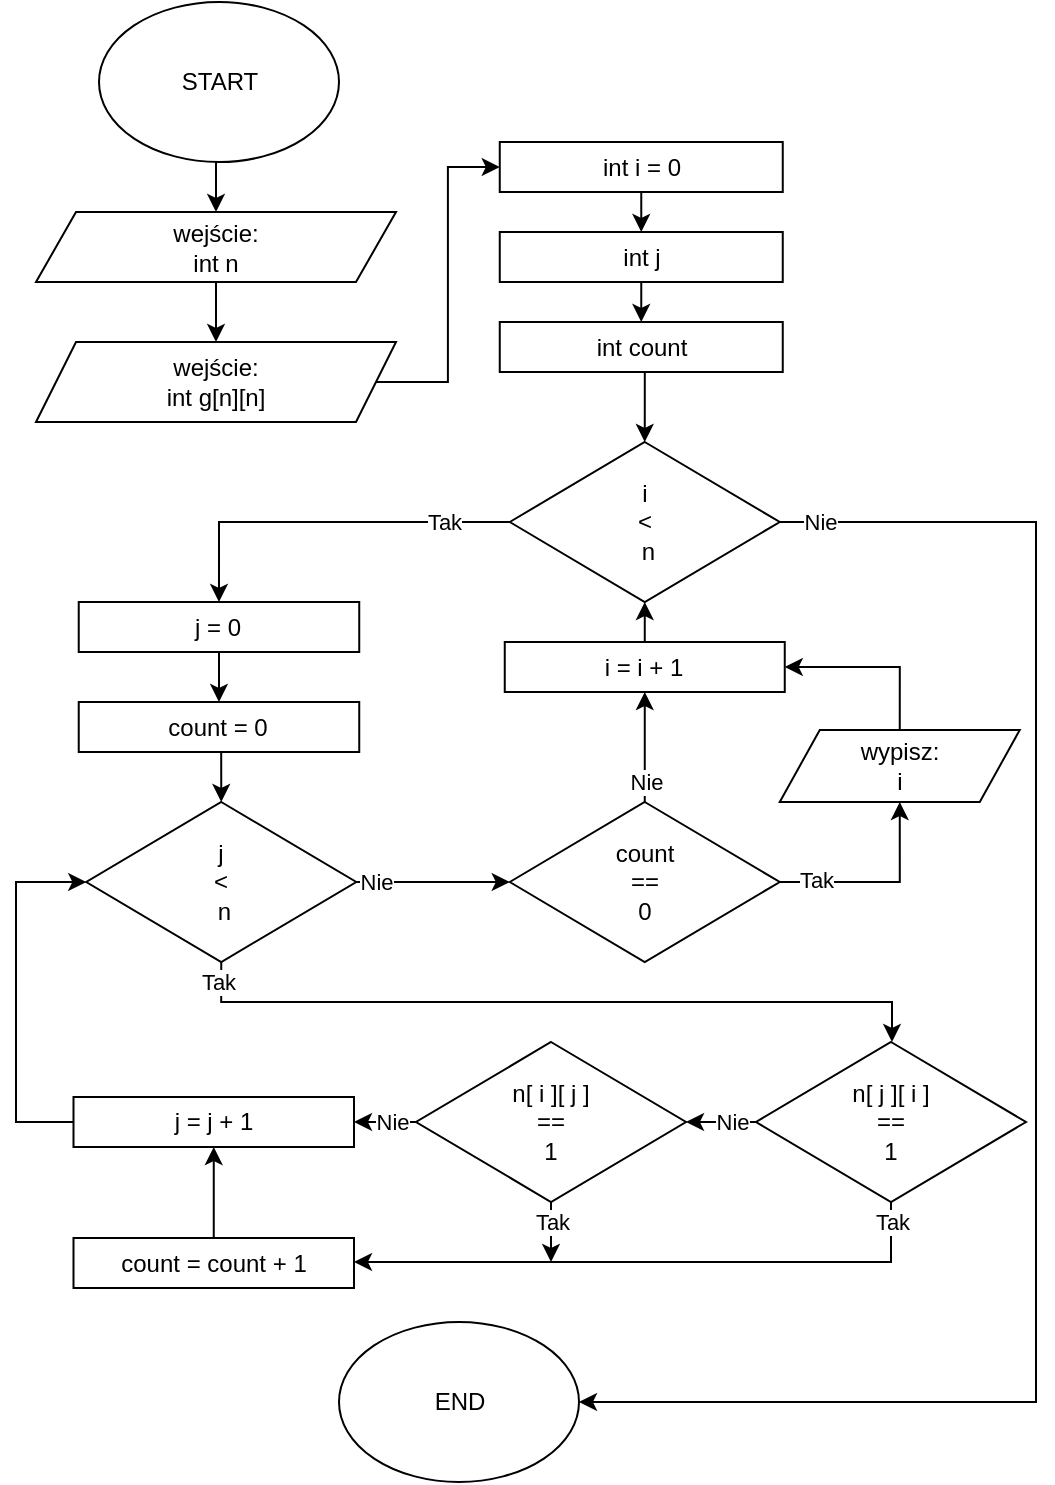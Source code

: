 <mxfile version="20.7.4" type="device"><diagram id="C5RBs43oDa-KdzZeNtuy" name="Page-1"><mxGraphModel dx="1501" dy="731" grid="1" gridSize="10" guides="1" tooltips="1" connect="1" arrows="1" fold="1" page="1" pageScale="1" pageWidth="827" pageHeight="1169" math="0" shadow="0"><root><mxCell id="WIyWlLk6GJQsqaUBKTNV-0"/><mxCell id="WIyWlLk6GJQsqaUBKTNV-1" parent="WIyWlLk6GJQsqaUBKTNV-0"/><mxCell id="Hx1fTHXxBURxbCg4NGRC-1" style="edgeStyle=orthogonalEdgeStyle;rounded=0;orthogonalLoop=1;jettySize=auto;html=1;exitX=0.5;exitY=1;exitDx=0;exitDy=0;entryX=0.5;entryY=0;entryDx=0;entryDy=0;" parent="WIyWlLk6GJQsqaUBKTNV-1" source="8NVyN7WHSs_X_-aghORO-1" target="Hx1fTHXxBURxbCg4NGRC-0" edge="1"><mxGeometry relative="1" as="geometry"/></mxCell><mxCell id="8NVyN7WHSs_X_-aghORO-1" value="START" style="ellipse;whiteSpace=wrap;html=1;" parent="WIyWlLk6GJQsqaUBKTNV-1" vertex="1"><mxGeometry x="-598.5" y="40" width="120" height="80" as="geometry"/></mxCell><mxCell id="Hx1fTHXxBURxbCg4NGRC-5" style="edgeStyle=orthogonalEdgeStyle;rounded=0;orthogonalLoop=1;jettySize=auto;html=1;exitX=1;exitY=0.5;exitDx=0;exitDy=0;entryX=0;entryY=0.5;entryDx=0;entryDy=0;" parent="WIyWlLk6GJQsqaUBKTNV-1" source="8NVyN7WHSs_X_-aghORO-3" target="MI6vN2cQ6b4JoT49YiwD-7" edge="1"><mxGeometry relative="1" as="geometry"><mxPoint x="-398.87" y="122.5" as="targetPoint"/></mxGeometry></mxCell><mxCell id="8NVyN7WHSs_X_-aghORO-3" value="wejście:&lt;br&gt;int g[n][n]" style="shape=parallelogram;perimeter=parallelogramPerimeter;whiteSpace=wrap;html=1;fixedSize=1;" parent="WIyWlLk6GJQsqaUBKTNV-1" vertex="1"><mxGeometry x="-630" y="210" width="180" height="40" as="geometry"/></mxCell><mxCell id="MI6vN2cQ6b4JoT49YiwD-9" style="edgeStyle=orthogonalEdgeStyle;rounded=0;orthogonalLoop=1;jettySize=auto;html=1;exitX=0.5;exitY=1;exitDx=0;exitDy=0;entryX=0.5;entryY=0;entryDx=0;entryDy=0;" edge="1" parent="WIyWlLk6GJQsqaUBKTNV-1" source="kOhdva7PR1psGxXAZzKO-76" target="MI6vN2cQ6b4JoT49YiwD-2"><mxGeometry relative="1" as="geometry"/></mxCell><mxCell id="kOhdva7PR1psGxXAZzKO-76" value="int j" style="rounded=0;whiteSpace=wrap;html=1;" parent="WIyWlLk6GJQsqaUBKTNV-1" vertex="1"><mxGeometry x="-398.12" y="155" width="141.5" height="25" as="geometry"/></mxCell><mxCell id="Hx1fTHXxBURxbCg4NGRC-8" style="edgeStyle=orthogonalEdgeStyle;rounded=0;orthogonalLoop=1;jettySize=auto;html=1;exitX=1;exitY=0.5;exitDx=0;exitDy=0;entryX=1;entryY=0.5;entryDx=0;entryDy=0;" parent="WIyWlLk6GJQsqaUBKTNV-1" source="kOhdva7PR1psGxXAZzKO-99" target="Mo_ADzH3ZdjnTpDEBKoF-1" edge="1"><mxGeometry relative="1" as="geometry"><Array as="points"><mxPoint x="-130" y="300"/><mxPoint x="-130" y="740"/></Array></mxGeometry></mxCell><mxCell id="Hx1fTHXxBURxbCg4NGRC-26" value="Nie" style="edgeLabel;html=1;align=center;verticalAlign=middle;resizable=0;points=[];" parent="Hx1fTHXxBURxbCg4NGRC-8" vertex="1" connectable="0"><mxGeometry x="-0.959" y="1" relative="1" as="geometry"><mxPoint x="3" y="1" as="offset"/></mxGeometry></mxCell><mxCell id="Hx1fTHXxBURxbCg4NGRC-10" style="edgeStyle=orthogonalEdgeStyle;rounded=0;orthogonalLoop=1;jettySize=auto;html=1;exitX=0;exitY=0.5;exitDx=0;exitDy=0;entryX=0.5;entryY=0;entryDx=0;entryDy=0;" parent="WIyWlLk6GJQsqaUBKTNV-1" source="kOhdva7PR1psGxXAZzKO-99" target="Hx1fTHXxBURxbCg4NGRC-9" edge="1"><mxGeometry relative="1" as="geometry"><mxPoint x="-488.5" y="300" as="targetPoint"/></mxGeometry></mxCell><mxCell id="Hx1fTHXxBURxbCg4NGRC-25" value="Tak" style="edgeLabel;html=1;align=center;verticalAlign=middle;resizable=0;points=[];" parent="Hx1fTHXxBURxbCg4NGRC-10" vertex="1" connectable="0"><mxGeometry x="-0.708" relative="1" as="geometry"><mxPoint x="-6" as="offset"/></mxGeometry></mxCell><mxCell id="kOhdva7PR1psGxXAZzKO-99" value="i&lt;br&gt;&amp;lt;&lt;br&gt;&amp;nbsp;n" style="rhombus;whiteSpace=wrap;html=1;" parent="WIyWlLk6GJQsqaUBKTNV-1" vertex="1"><mxGeometry x="-393.12" y="260" width="135" height="80" as="geometry"/></mxCell><mxCell id="Mo_ADzH3ZdjnTpDEBKoF-1" value="END" style="ellipse;whiteSpace=wrap;html=1;" parent="WIyWlLk6GJQsqaUBKTNV-1" vertex="1"><mxGeometry x="-478.5" y="700" width="120" height="80" as="geometry"/></mxCell><mxCell id="Hx1fTHXxBURxbCg4NGRC-24" style="edgeStyle=orthogonalEdgeStyle;rounded=0;orthogonalLoop=1;jettySize=auto;html=1;exitX=0.5;exitY=0;exitDx=0;exitDy=0;entryX=0.5;entryY=1;entryDx=0;entryDy=0;" parent="WIyWlLk6GJQsqaUBKTNV-1" source="MI6vN2cQ6b4JoT49YiwD-16" target="Hx1fTHXxBURxbCg4NGRC-17" edge="1"><mxGeometry relative="1" as="geometry"><mxPoint x="-541.13" y="637.5" as="sourcePoint"/></mxGeometry></mxCell><mxCell id="Hx1fTHXxBURxbCg4NGRC-2" style="edgeStyle=orthogonalEdgeStyle;rounded=0;orthogonalLoop=1;jettySize=auto;html=1;exitX=0.5;exitY=1;exitDx=0;exitDy=0;entryX=0.5;entryY=0;entryDx=0;entryDy=0;" parent="WIyWlLk6GJQsqaUBKTNV-1" source="Hx1fTHXxBURxbCg4NGRC-0" target="8NVyN7WHSs_X_-aghORO-3" edge="1"><mxGeometry relative="1" as="geometry"/></mxCell><mxCell id="Hx1fTHXxBURxbCg4NGRC-0" value="wejście:&lt;br&gt;int n" style="shape=parallelogram;perimeter=parallelogramPerimeter;whiteSpace=wrap;html=1;fixedSize=1;" parent="WIyWlLk6GJQsqaUBKTNV-1" vertex="1"><mxGeometry x="-630" y="145" width="180" height="35" as="geometry"/></mxCell><mxCell id="MI6vN2cQ6b4JoT49YiwD-14" style="edgeStyle=orthogonalEdgeStyle;rounded=0;orthogonalLoop=1;jettySize=auto;html=1;exitX=0.5;exitY=1;exitDx=0;exitDy=0;entryX=0.5;entryY=0;entryDx=0;entryDy=0;" edge="1" parent="WIyWlLk6GJQsqaUBKTNV-1" source="Hx1fTHXxBURxbCg4NGRC-9" target="MI6vN2cQ6b4JoT49YiwD-13"><mxGeometry relative="1" as="geometry"/></mxCell><mxCell id="Hx1fTHXxBURxbCg4NGRC-9" value="j = 0" style="rounded=0;whiteSpace=wrap;html=1;" parent="WIyWlLk6GJQsqaUBKTNV-1" vertex="1"><mxGeometry x="-608.63" y="340" width="140.25" height="25" as="geometry"/></mxCell><mxCell id="Hx1fTHXxBURxbCg4NGRC-21" style="edgeStyle=orthogonalEdgeStyle;rounded=0;orthogonalLoop=1;jettySize=auto;html=1;exitX=0.5;exitY=1;exitDx=0;exitDy=0;entryX=0.5;entryY=0;entryDx=0;entryDy=0;" parent="WIyWlLk6GJQsqaUBKTNV-1" source="Hx1fTHXxBURxbCg4NGRC-11" target="Hx1fTHXxBURxbCg4NGRC-20" edge="1"><mxGeometry relative="1" as="geometry"><Array as="points"><mxPoint x="-537" y="540"/><mxPoint x="-202" y="540"/><mxPoint x="-202" y="560"/></Array></mxGeometry></mxCell><mxCell id="Hx1fTHXxBURxbCg4NGRC-29" value="Tak" style="edgeLabel;html=1;align=center;verticalAlign=middle;resizable=0;points=[];" parent="Hx1fTHXxBURxbCg4NGRC-21" vertex="1" connectable="0"><mxGeometry x="-0.853" relative="1" as="geometry"><mxPoint x="-9" y="-10" as="offset"/></mxGeometry></mxCell><mxCell id="Hx1fTHXxBURxbCg4NGRC-27" style="edgeStyle=orthogonalEdgeStyle;rounded=0;orthogonalLoop=1;jettySize=auto;html=1;exitX=1;exitY=0.5;exitDx=0;exitDy=0;entryX=0;entryY=0.5;entryDx=0;entryDy=0;" parent="WIyWlLk6GJQsqaUBKTNV-1" source="Hx1fTHXxBURxbCg4NGRC-11" target="MI6vN2cQ6b4JoT49YiwD-30" edge="1"><mxGeometry relative="1" as="geometry"><mxPoint x="-393.12" y="480" as="targetPoint"/></mxGeometry></mxCell><mxCell id="Hx1fTHXxBURxbCg4NGRC-28" value="Nie" style="edgeLabel;html=1;align=center;verticalAlign=middle;resizable=0;points=[];" parent="Hx1fTHXxBURxbCg4NGRC-27" vertex="1" connectable="0"><mxGeometry x="-0.74" y="1" relative="1" as="geometry"><mxPoint y="1" as="offset"/></mxGeometry></mxCell><mxCell id="Hx1fTHXxBURxbCg4NGRC-11" value="j&lt;br&gt;&amp;lt;&lt;br&gt;&amp;nbsp;n" style="rhombus;whiteSpace=wrap;html=1;" parent="WIyWlLk6GJQsqaUBKTNV-1" vertex="1"><mxGeometry x="-604.87" y="440" width="135" height="80" as="geometry"/></mxCell><mxCell id="Hx1fTHXxBURxbCg4NGRC-15" style="edgeStyle=orthogonalEdgeStyle;rounded=0;orthogonalLoop=1;jettySize=auto;html=1;exitX=0.5;exitY=0;exitDx=0;exitDy=0;entryX=0.5;entryY=1;entryDx=0;entryDy=0;" parent="WIyWlLk6GJQsqaUBKTNV-1" source="Hx1fTHXxBURxbCg4NGRC-14" target="kOhdva7PR1psGxXAZzKO-99" edge="1"><mxGeometry relative="1" as="geometry"/></mxCell><mxCell id="Hx1fTHXxBURxbCg4NGRC-14" value="i = i + 1" style="rounded=0;whiteSpace=wrap;html=1;" parent="WIyWlLk6GJQsqaUBKTNV-1" vertex="1"><mxGeometry x="-395.62" y="360" width="140" height="25" as="geometry"/></mxCell><mxCell id="Hx1fTHXxBURxbCg4NGRC-18" style="edgeStyle=orthogonalEdgeStyle;rounded=0;orthogonalLoop=1;jettySize=auto;html=1;exitX=0;exitY=0.5;exitDx=0;exitDy=0;entryX=0;entryY=0.5;entryDx=0;entryDy=0;" parent="WIyWlLk6GJQsqaUBKTNV-1" source="Hx1fTHXxBURxbCg4NGRC-17" target="Hx1fTHXxBURxbCg4NGRC-11" edge="1"><mxGeometry relative="1" as="geometry"><Array as="points"><mxPoint x="-640" y="600"/><mxPoint x="-640" y="480"/></Array></mxGeometry></mxCell><mxCell id="Hx1fTHXxBURxbCg4NGRC-17" value="j = j + 1" style="rounded=0;whiteSpace=wrap;html=1;" parent="WIyWlLk6GJQsqaUBKTNV-1" vertex="1"><mxGeometry x="-611.25" y="587.5" width="140.25" height="25" as="geometry"/></mxCell><mxCell id="Hx1fTHXxBURxbCg4NGRC-23" style="edgeStyle=orthogonalEdgeStyle;rounded=0;orthogonalLoop=1;jettySize=auto;html=1;exitX=0.5;exitY=1;exitDx=0;exitDy=0;entryX=1;entryY=0.5;entryDx=0;entryDy=0;" parent="WIyWlLk6GJQsqaUBKTNV-1" source="Hx1fTHXxBURxbCg4NGRC-20" target="MI6vN2cQ6b4JoT49YiwD-16" edge="1"><mxGeometry x="0.035" y="7" relative="1" as="geometry"><Array as="points"><mxPoint x="-202" y="670"/><mxPoint x="-471" y="670"/></Array><mxPoint x="-491.13" y="655.5" as="targetPoint"/><mxPoint as="offset"/></mxGeometry></mxCell><mxCell id="Hx1fTHXxBURxbCg4NGRC-30" value="Tak" style="edgeLabel;html=1;align=center;verticalAlign=middle;resizable=0;points=[];" parent="Hx1fTHXxBURxbCg4NGRC-23" vertex="1" connectable="0"><mxGeometry x="-0.891" relative="1" as="geometry"><mxPoint y="-7" as="offset"/></mxGeometry></mxCell><mxCell id="MI6vN2cQ6b4JoT49YiwD-22" style="edgeStyle=orthogonalEdgeStyle;rounded=0;orthogonalLoop=1;jettySize=auto;html=1;exitX=0;exitY=0.5;exitDx=0;exitDy=0;entryX=1;entryY=0.5;entryDx=0;entryDy=0;" edge="1" parent="WIyWlLk6GJQsqaUBKTNV-1" source="Hx1fTHXxBURxbCg4NGRC-20" target="MI6vN2cQ6b4JoT49YiwD-21"><mxGeometry relative="1" as="geometry"/></mxCell><mxCell id="MI6vN2cQ6b4JoT49YiwD-26" value="Nie" style="edgeLabel;html=1;align=center;verticalAlign=middle;resizable=0;points=[];" vertex="1" connectable="0" parent="MI6vN2cQ6b4JoT49YiwD-22"><mxGeometry x="-0.294" y="2" relative="1" as="geometry"><mxPoint y="-2" as="offset"/></mxGeometry></mxCell><mxCell id="Hx1fTHXxBURxbCg4NGRC-20" value="n[ j ][ i ]&lt;br&gt;==&lt;br&gt;1" style="rhombus;whiteSpace=wrap;html=1;" parent="WIyWlLk6GJQsqaUBKTNV-1" vertex="1"><mxGeometry x="-270" y="560" width="135" height="80" as="geometry"/></mxCell><mxCell id="MI6vN2cQ6b4JoT49YiwD-11" style="edgeStyle=orthogonalEdgeStyle;rounded=0;orthogonalLoop=1;jettySize=auto;html=1;exitX=0.5;exitY=1;exitDx=0;exitDy=0;entryX=0.5;entryY=0;entryDx=0;entryDy=0;" edge="1" parent="WIyWlLk6GJQsqaUBKTNV-1" source="MI6vN2cQ6b4JoT49YiwD-2" target="kOhdva7PR1psGxXAZzKO-99"><mxGeometry relative="1" as="geometry"/></mxCell><mxCell id="MI6vN2cQ6b4JoT49YiwD-2" value="int count" style="rounded=0;whiteSpace=wrap;html=1;" vertex="1" parent="WIyWlLk6GJQsqaUBKTNV-1"><mxGeometry x="-398.12" y="200" width="141.5" height="25" as="geometry"/></mxCell><mxCell id="MI6vN2cQ6b4JoT49YiwD-10" style="edgeStyle=orthogonalEdgeStyle;rounded=0;orthogonalLoop=1;jettySize=auto;html=1;exitX=0.5;exitY=1;exitDx=0;exitDy=0;entryX=0.5;entryY=0;entryDx=0;entryDy=0;" edge="1" parent="WIyWlLk6GJQsqaUBKTNV-1" source="MI6vN2cQ6b4JoT49YiwD-7" target="kOhdva7PR1psGxXAZzKO-76"><mxGeometry relative="1" as="geometry"/></mxCell><mxCell id="MI6vN2cQ6b4JoT49YiwD-7" value="int i = 0" style="rounded=0;whiteSpace=wrap;html=1;" vertex="1" parent="WIyWlLk6GJQsqaUBKTNV-1"><mxGeometry x="-398.12" y="110" width="141.5" height="25" as="geometry"/></mxCell><mxCell id="MI6vN2cQ6b4JoT49YiwD-15" style="edgeStyle=orthogonalEdgeStyle;rounded=0;orthogonalLoop=1;jettySize=auto;html=1;exitX=0.5;exitY=1;exitDx=0;exitDy=0;entryX=0.5;entryY=0;entryDx=0;entryDy=0;" edge="1" parent="WIyWlLk6GJQsqaUBKTNV-1" source="MI6vN2cQ6b4JoT49YiwD-13" target="Hx1fTHXxBURxbCg4NGRC-11"><mxGeometry relative="1" as="geometry"/></mxCell><mxCell id="MI6vN2cQ6b4JoT49YiwD-13" value="count = 0" style="rounded=0;whiteSpace=wrap;html=1;" vertex="1" parent="WIyWlLk6GJQsqaUBKTNV-1"><mxGeometry x="-608.63" y="390" width="140.25" height="25" as="geometry"/></mxCell><mxCell id="MI6vN2cQ6b4JoT49YiwD-16" value="count = count + 1" style="rounded=0;whiteSpace=wrap;html=1;" vertex="1" parent="WIyWlLk6GJQsqaUBKTNV-1"><mxGeometry x="-611.25" y="658" width="140.25" height="25" as="geometry"/></mxCell><mxCell id="MI6vN2cQ6b4JoT49YiwD-18" style="edgeStyle=orthogonalEdgeStyle;rounded=0;orthogonalLoop=1;jettySize=auto;html=1;exitX=0.5;exitY=0;exitDx=0;exitDy=0;entryX=1;entryY=0.5;entryDx=0;entryDy=0;" edge="1" parent="WIyWlLk6GJQsqaUBKTNV-1" source="MI6vN2cQ6b4JoT49YiwD-19" target="Hx1fTHXxBURxbCg4NGRC-14"><mxGeometry relative="1" as="geometry"><mxPoint x="-325.62" y="440" as="sourcePoint"/><Array as="points"><mxPoint x="-198" y="372"/></Array></mxGeometry></mxCell><mxCell id="MI6vN2cQ6b4JoT49YiwD-19" value="wypisz:&lt;br&gt;i" style="shape=parallelogram;perimeter=parallelogramPerimeter;whiteSpace=wrap;html=1;fixedSize=1;" vertex="1" parent="WIyWlLk6GJQsqaUBKTNV-1"><mxGeometry x="-258.12" y="404" width="120" height="36" as="geometry"/></mxCell><mxCell id="MI6vN2cQ6b4JoT49YiwD-23" style="edgeStyle=orthogonalEdgeStyle;rounded=0;orthogonalLoop=1;jettySize=auto;html=1;exitX=0;exitY=0.5;exitDx=0;exitDy=0;entryX=1;entryY=0.5;entryDx=0;entryDy=0;" edge="1" parent="WIyWlLk6GJQsqaUBKTNV-1" source="MI6vN2cQ6b4JoT49YiwD-21" target="Hx1fTHXxBURxbCg4NGRC-17"><mxGeometry relative="1" as="geometry"/></mxCell><mxCell id="MI6vN2cQ6b4JoT49YiwD-27" value="Nie" style="edgeLabel;html=1;align=center;verticalAlign=middle;resizable=0;points=[];" vertex="1" connectable="0" parent="MI6vN2cQ6b4JoT49YiwD-23"><mxGeometry x="-0.137" y="1" relative="1" as="geometry"><mxPoint x="1" y="-1" as="offset"/></mxGeometry></mxCell><mxCell id="MI6vN2cQ6b4JoT49YiwD-28" style="edgeStyle=orthogonalEdgeStyle;rounded=0;orthogonalLoop=1;jettySize=auto;html=1;exitX=0.5;exitY=1;exitDx=0;exitDy=0;" edge="1" parent="WIyWlLk6GJQsqaUBKTNV-1" source="MI6vN2cQ6b4JoT49YiwD-21"><mxGeometry relative="1" as="geometry"><mxPoint x="-372.5" y="670" as="targetPoint"/></mxGeometry></mxCell><mxCell id="MI6vN2cQ6b4JoT49YiwD-29" value="Tak" style="edgeLabel;html=1;align=center;verticalAlign=middle;resizable=0;points=[];" vertex="1" connectable="0" parent="MI6vN2cQ6b4JoT49YiwD-28"><mxGeometry x="-0.789" relative="1" as="geometry"><mxPoint y="7" as="offset"/></mxGeometry></mxCell><mxCell id="MI6vN2cQ6b4JoT49YiwD-21" value="n[ i ][ j ]&lt;br&gt;==&lt;br&gt;1" style="rhombus;whiteSpace=wrap;html=1;" vertex="1" parent="WIyWlLk6GJQsqaUBKTNV-1"><mxGeometry x="-440" y="560" width="135" height="80" as="geometry"/></mxCell><mxCell id="MI6vN2cQ6b4JoT49YiwD-31" style="edgeStyle=orthogonalEdgeStyle;rounded=0;orthogonalLoop=1;jettySize=auto;html=1;exitX=0.5;exitY=0;exitDx=0;exitDy=0;entryX=0.5;entryY=1;entryDx=0;entryDy=0;" edge="1" parent="WIyWlLk6GJQsqaUBKTNV-1" source="MI6vN2cQ6b4JoT49YiwD-30" target="Hx1fTHXxBURxbCg4NGRC-14"><mxGeometry relative="1" as="geometry"/></mxCell><mxCell id="MI6vN2cQ6b4JoT49YiwD-34" value="Nie" style="edgeLabel;html=1;align=center;verticalAlign=middle;resizable=0;points=[];" vertex="1" connectable="0" parent="MI6vN2cQ6b4JoT49YiwD-31"><mxGeometry x="-0.784" y="1" relative="1" as="geometry"><mxPoint x="1" y="-4" as="offset"/></mxGeometry></mxCell><mxCell id="MI6vN2cQ6b4JoT49YiwD-32" style="edgeStyle=orthogonalEdgeStyle;rounded=0;orthogonalLoop=1;jettySize=auto;html=1;exitX=1;exitY=0.5;exitDx=0;exitDy=0;entryX=0.5;entryY=1;entryDx=0;entryDy=0;" edge="1" parent="WIyWlLk6GJQsqaUBKTNV-1" source="MI6vN2cQ6b4JoT49YiwD-30" target="MI6vN2cQ6b4JoT49YiwD-19"><mxGeometry relative="1" as="geometry"/></mxCell><mxCell id="MI6vN2cQ6b4JoT49YiwD-33" value="Tak" style="edgeLabel;html=1;align=center;verticalAlign=middle;resizable=0;points=[];" vertex="1" connectable="0" parent="MI6vN2cQ6b4JoT49YiwD-32"><mxGeometry x="-0.653" y="1" relative="1" as="geometry"><mxPoint as="offset"/></mxGeometry></mxCell><mxCell id="MI6vN2cQ6b4JoT49YiwD-30" value="count&lt;br&gt;==&lt;br&gt;0" style="rhombus;whiteSpace=wrap;html=1;" vertex="1" parent="WIyWlLk6GJQsqaUBKTNV-1"><mxGeometry x="-393.12" y="440" width="135" height="80" as="geometry"/></mxCell></root></mxGraphModel></diagram></mxfile>